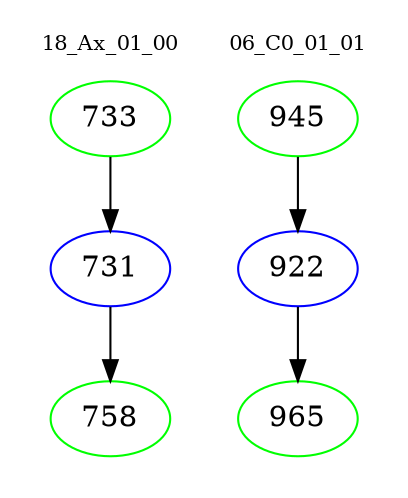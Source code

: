 digraph{
subgraph cluster_0 {
color = white
label = "18_Ax_01_00";
fontsize=10;
T0_733 [label="733", color="green"]
T0_733 -> T0_731 [color="black"]
T0_731 [label="731", color="blue"]
T0_731 -> T0_758 [color="black"]
T0_758 [label="758", color="green"]
}
subgraph cluster_1 {
color = white
label = "06_C0_01_01";
fontsize=10;
T1_945 [label="945", color="green"]
T1_945 -> T1_922 [color="black"]
T1_922 [label="922", color="blue"]
T1_922 -> T1_965 [color="black"]
T1_965 [label="965", color="green"]
}
}
